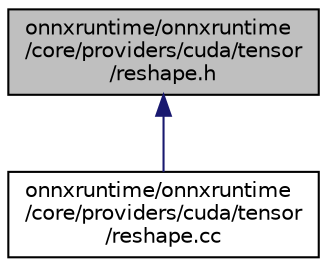 digraph "onnxruntime/onnxruntime/core/providers/cuda/tensor/reshape.h"
{
  edge [fontname="Helvetica",fontsize="10",labelfontname="Helvetica",labelfontsize="10"];
  node [fontname="Helvetica",fontsize="10",shape=record];
  Node89 [label="onnxruntime/onnxruntime\l/core/providers/cuda/tensor\l/reshape.h",height=0.2,width=0.4,color="black", fillcolor="grey75", style="filled", fontcolor="black"];
  Node89 -> Node90 [dir="back",color="midnightblue",fontsize="10",style="solid",fontname="Helvetica"];
  Node90 [label="onnxruntime/onnxruntime\l/core/providers/cuda/tensor\l/reshape.cc",height=0.2,width=0.4,color="black", fillcolor="white", style="filled",URL="$cuda_2tensor_2reshape_8cc.html"];
}
